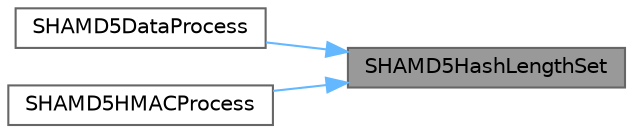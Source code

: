 digraph "SHAMD5HashLengthSet"
{
 // LATEX_PDF_SIZE
  bgcolor="transparent";
  edge [fontname=Helvetica,fontsize=10,labelfontname=Helvetica,labelfontsize=10];
  node [fontname=Helvetica,fontsize=10,shape=box,height=0.2,width=0.4];
  rankdir="RL";
  Node1 [id="Node000001",label="SHAMD5HashLengthSet",height=0.2,width=0.4,color="gray40", fillcolor="grey60", style="filled", fontcolor="black",tooltip=" "];
  Node1 -> Node2 [id="edge1_Node000001_Node000002",dir="back",color="steelblue1",style="solid",tooltip=" "];
  Node2 [id="Node000002",label="SHAMD5DataProcess",height=0.2,width=0.4,color="grey40", fillcolor="white", style="filled",URL="$group__shamd5__api.html#ga78ba3da22d4d9c5a78858df5e9b75a9c",tooltip=" "];
  Node1 -> Node3 [id="edge2_Node000001_Node000003",dir="back",color="steelblue1",style="solid",tooltip=" "];
  Node3 [id="Node000003",label="SHAMD5HMACProcess",height=0.2,width=0.4,color="grey40", fillcolor="white", style="filled",URL="$group__shamd5__api.html#gab1571c1fdc434c6f7a438d70f905c0a5",tooltip=" "];
}
